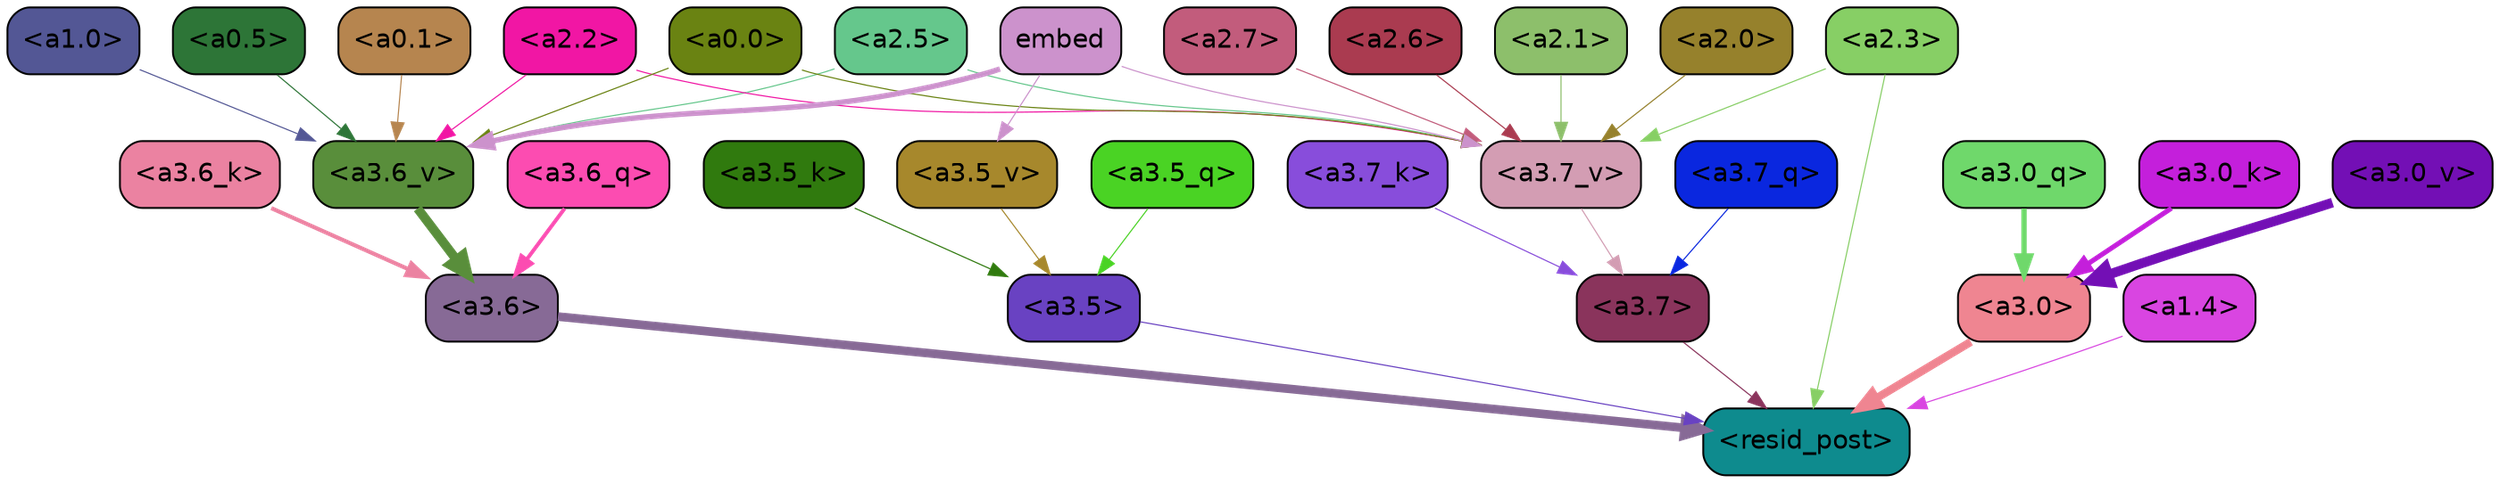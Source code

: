 strict digraph "" {
	graph [bgcolor=transparent,
		layout=dot,
		overlap=false,
		splines=true
	];
	"<a3.7>"	[color=black,
		fillcolor="#8a345c",
		fontname=Helvetica,
		shape=box,
		style="filled, rounded"];
	"<resid_post>"	[color=black,
		fillcolor="#0e8b8e",
		fontname=Helvetica,
		shape=box,
		style="filled, rounded"];
	"<a3.7>" -> "<resid_post>"	[color="#8a345c",
		penwidth=0.6];
	"<a3.6>"	[color=black,
		fillcolor="#876a96",
		fontname=Helvetica,
		shape=box,
		style="filled, rounded"];
	"<a3.6>" -> "<resid_post>"	[color="#876a96",
		penwidth=4.648244500160217];
	"<a3.5>"	[color=black,
		fillcolor="#6942c2",
		fontname=Helvetica,
		shape=box,
		style="filled, rounded"];
	"<a3.5>" -> "<resid_post>"	[color="#6942c2",
		penwidth=0.6];
	"<a3.0>"	[color=black,
		fillcolor="#ef8591",
		fontname=Helvetica,
		shape=box,
		style="filled, rounded"];
	"<a3.0>" -> "<resid_post>"	[color="#ef8591",
		penwidth=4.3288813829422];
	"<a2.3>"	[color=black,
		fillcolor="#87cf65",
		fontname=Helvetica,
		shape=box,
		style="filled, rounded"];
	"<a2.3>" -> "<resid_post>"	[color="#87cf65",
		penwidth=0.6];
	"<a3.7_v>"	[color=black,
		fillcolor="#d39db3",
		fontname=Helvetica,
		shape=box,
		style="filled, rounded"];
	"<a2.3>" -> "<a3.7_v>"	[color="#87cf65",
		penwidth=0.6];
	"<a1.4>"	[color=black,
		fillcolor="#d945e1",
		fontname=Helvetica,
		shape=box,
		style="filled, rounded"];
	"<a1.4>" -> "<resid_post>"	[color="#d945e1",
		penwidth=0.6];
	"<a3.7_q>"	[color=black,
		fillcolor="#0a27df",
		fontname=Helvetica,
		shape=box,
		style="filled, rounded"];
	"<a3.7_q>" -> "<a3.7>"	[color="#0a27df",
		penwidth=0.6];
	"<a3.6_q>"	[color=black,
		fillcolor="#fc4cb1",
		fontname=Helvetica,
		shape=box,
		style="filled, rounded"];
	"<a3.6_q>" -> "<a3.6>"	[color="#fc4cb1",
		penwidth=2.03758105635643];
	"<a3.5_q>"	[color=black,
		fillcolor="#4ad324",
		fontname=Helvetica,
		shape=box,
		style="filled, rounded"];
	"<a3.5_q>" -> "<a3.5>"	[color="#4ad324",
		penwidth=0.6];
	"<a3.0_q>"	[color=black,
		fillcolor="#6fd86b",
		fontname=Helvetica,
		shape=box,
		style="filled, rounded"];
	"<a3.0_q>" -> "<a3.0>"	[color="#6fd86b",
		penwidth=2.8638100624084473];
	"<a3.7_k>"	[color=black,
		fillcolor="#884ddb",
		fontname=Helvetica,
		shape=box,
		style="filled, rounded"];
	"<a3.7_k>" -> "<a3.7>"	[color="#884ddb",
		penwidth=0.6];
	"<a3.6_k>"	[color=black,
		fillcolor="#eb82a1",
		fontname=Helvetica,
		shape=box,
		style="filled, rounded"];
	"<a3.6_k>" -> "<a3.6>"	[color="#eb82a1",
		penwidth=2.174198240041733];
	"<a3.5_k>"	[color=black,
		fillcolor="#307a0e",
		fontname=Helvetica,
		shape=box,
		style="filled, rounded"];
	"<a3.5_k>" -> "<a3.5>"	[color="#307a0e",
		penwidth=0.6];
	"<a3.0_k>"	[color=black,
		fillcolor="#c41fdb",
		fontname=Helvetica,
		shape=box,
		style="filled, rounded"];
	"<a3.0_k>" -> "<a3.0>"	[color="#c41fdb",
		penwidth=2.6274144649505615];
	"<a3.7_v>" -> "<a3.7>"	[color="#d39db3",
		penwidth=0.6];
	"<a3.6_v>"	[color=black,
		fillcolor="#598e3b",
		fontname=Helvetica,
		shape=box,
		style="filled, rounded"];
	"<a3.6_v>" -> "<a3.6>"	[color="#598e3b",
		penwidth=5.002329230308533];
	"<a3.5_v>"	[color=black,
		fillcolor="#a7882c",
		fontname=Helvetica,
		shape=box,
		style="filled, rounded"];
	"<a3.5_v>" -> "<a3.5>"	[color="#a7882c",
		penwidth=0.6];
	"<a3.0_v>"	[color=black,
		fillcolor="#730fb5",
		fontname=Helvetica,
		shape=box,
		style="filled, rounded"];
	"<a3.0_v>" -> "<a3.0>"	[color="#730fb5",
		penwidth=5.188832879066467];
	"<a2.7>"	[color=black,
		fillcolor="#c25c7c",
		fontname=Helvetica,
		shape=box,
		style="filled, rounded"];
	"<a2.7>" -> "<a3.7_v>"	[color="#c25c7c",
		penwidth=0.6];
	"<a2.6>"	[color=black,
		fillcolor="#aa3b50",
		fontname=Helvetica,
		shape=box,
		style="filled, rounded"];
	"<a2.6>" -> "<a3.7_v>"	[color="#aa3b50",
		penwidth=0.6];
	"<a2.5>"	[color=black,
		fillcolor="#65c78c",
		fontname=Helvetica,
		shape=box,
		style="filled, rounded"];
	"<a2.5>" -> "<a3.7_v>"	[color="#65c78c",
		penwidth=0.6];
	"<a2.5>" -> "<a3.6_v>"	[color="#65c78c",
		penwidth=0.6];
	"<a2.2>"	[color=black,
		fillcolor="#f116a4",
		fontname=Helvetica,
		shape=box,
		style="filled, rounded"];
	"<a2.2>" -> "<a3.7_v>"	[color="#f116a4",
		penwidth=0.6];
	"<a2.2>" -> "<a3.6_v>"	[color="#f116a4",
		penwidth=0.6];
	"<a2.1>"	[color=black,
		fillcolor="#8dbf6b",
		fontname=Helvetica,
		shape=box,
		style="filled, rounded"];
	"<a2.1>" -> "<a3.7_v>"	[color="#8dbf6b",
		penwidth=0.6];
	"<a2.0>"	[color=black,
		fillcolor="#96812c",
		fontname=Helvetica,
		shape=box,
		style="filled, rounded"];
	"<a2.0>" -> "<a3.7_v>"	[color="#96812c",
		penwidth=0.6];
	"<a0.0>"	[color=black,
		fillcolor="#6a8312",
		fontname=Helvetica,
		shape=box,
		style="filled, rounded"];
	"<a0.0>" -> "<a3.7_v>"	[color="#6a8312",
		penwidth=0.6];
	"<a0.0>" -> "<a3.6_v>"	[color="#6a8312",
		penwidth=0.6];
	embed	[color=black,
		fillcolor="#cc92cc",
		fontname=Helvetica,
		shape=box,
		style="filled, rounded"];
	embed -> "<a3.7_v>"	[color="#cc92cc",
		penwidth=0.6];
	embed -> "<a3.6_v>"	[color="#cc92cc",
		penwidth=2.882729172706604];
	embed -> "<a3.5_v>"	[color="#cc92cc",
		penwidth=0.6];
	"<a1.0>"	[color=black,
		fillcolor="#535795",
		fontname=Helvetica,
		shape=box,
		style="filled, rounded"];
	"<a1.0>" -> "<a3.6_v>"	[color="#535795",
		penwidth=0.6];
	"<a0.5>"	[color=black,
		fillcolor="#2d7537",
		fontname=Helvetica,
		shape=box,
		style="filled, rounded"];
	"<a0.5>" -> "<a3.6_v>"	[color="#2d7537",
		penwidth=0.6];
	"<a0.1>"	[color=black,
		fillcolor="#b6854f",
		fontname=Helvetica,
		shape=box,
		style="filled, rounded"];
	"<a0.1>" -> "<a3.6_v>"	[color="#b6854f",
		penwidth=0.6];
}
